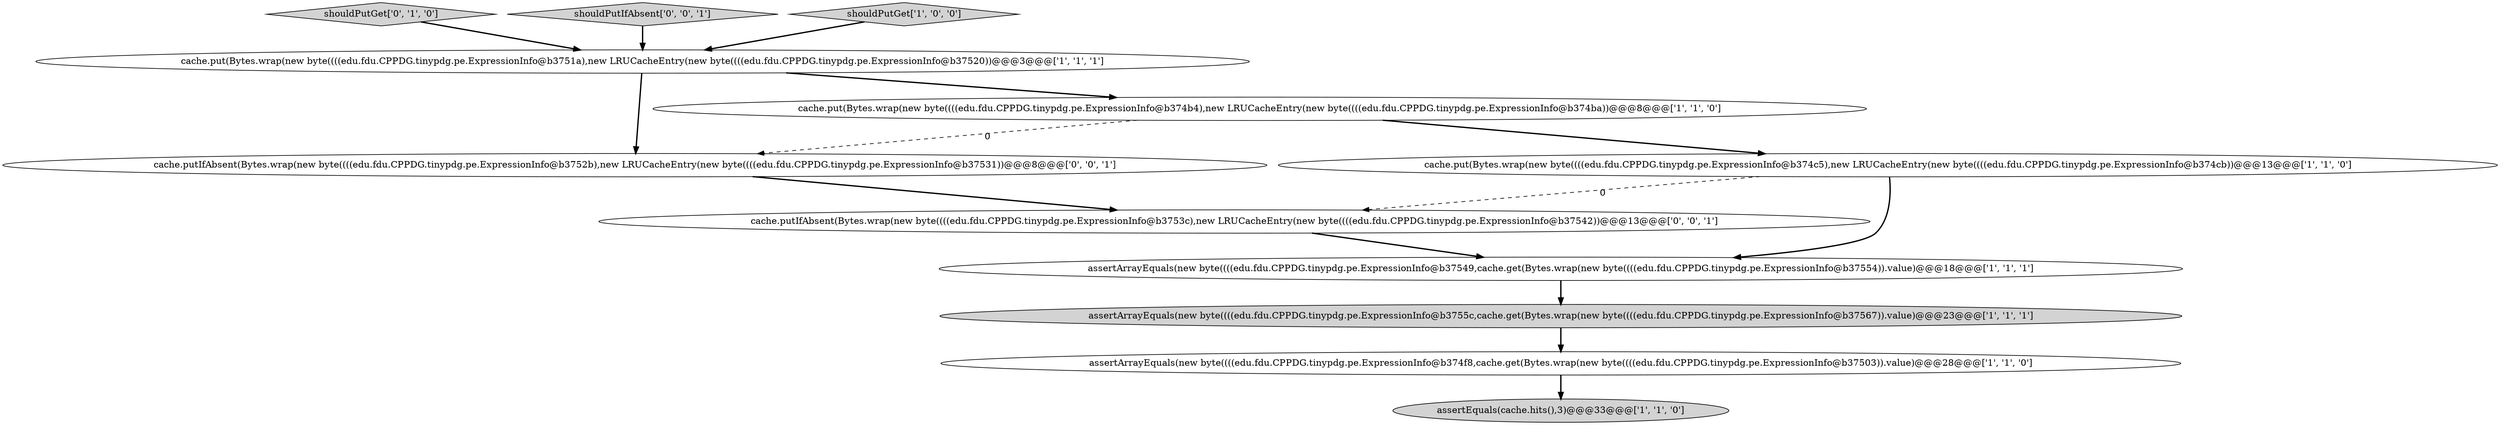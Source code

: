 digraph {
7 [style = filled, label = "assertEquals(cache.hits(),3)@@@33@@@['1', '1', '0']", fillcolor = lightgray, shape = ellipse image = "AAA0AAABBB1BBB"];
5 [style = filled, label = "assertArrayEquals(new byte((((edu.fdu.CPPDG.tinypdg.pe.ExpressionInfo@b374f8,cache.get(Bytes.wrap(new byte((((edu.fdu.CPPDG.tinypdg.pe.ExpressionInfo@b37503)).value)@@@28@@@['1', '1', '0']", fillcolor = white, shape = ellipse image = "AAA0AAABBB1BBB"];
2 [style = filled, label = "cache.put(Bytes.wrap(new byte((((edu.fdu.CPPDG.tinypdg.pe.ExpressionInfo@b3751a),new LRUCacheEntry(new byte((((edu.fdu.CPPDG.tinypdg.pe.ExpressionInfo@b37520))@@@3@@@['1', '1', '1']", fillcolor = white, shape = ellipse image = "AAA0AAABBB1BBB"];
8 [style = filled, label = "shouldPutGet['0', '1', '0']", fillcolor = lightgray, shape = diamond image = "AAA0AAABBB2BBB"];
10 [style = filled, label = "shouldPutIfAbsent['0', '0', '1']", fillcolor = lightgray, shape = diamond image = "AAA0AAABBB3BBB"];
0 [style = filled, label = "cache.put(Bytes.wrap(new byte((((edu.fdu.CPPDG.tinypdg.pe.ExpressionInfo@b374b4),new LRUCacheEntry(new byte((((edu.fdu.CPPDG.tinypdg.pe.ExpressionInfo@b374ba))@@@8@@@['1', '1', '0']", fillcolor = white, shape = ellipse image = "AAA0AAABBB1BBB"];
9 [style = filled, label = "cache.putIfAbsent(Bytes.wrap(new byte((((edu.fdu.CPPDG.tinypdg.pe.ExpressionInfo@b3753c),new LRUCacheEntry(new byte((((edu.fdu.CPPDG.tinypdg.pe.ExpressionInfo@b37542))@@@13@@@['0', '0', '1']", fillcolor = white, shape = ellipse image = "AAA0AAABBB3BBB"];
1 [style = filled, label = "shouldPutGet['1', '0', '0']", fillcolor = lightgray, shape = diamond image = "AAA0AAABBB1BBB"];
11 [style = filled, label = "cache.putIfAbsent(Bytes.wrap(new byte((((edu.fdu.CPPDG.tinypdg.pe.ExpressionInfo@b3752b),new LRUCacheEntry(new byte((((edu.fdu.CPPDG.tinypdg.pe.ExpressionInfo@b37531))@@@8@@@['0', '0', '1']", fillcolor = white, shape = ellipse image = "AAA0AAABBB3BBB"];
4 [style = filled, label = "assertArrayEquals(new byte((((edu.fdu.CPPDG.tinypdg.pe.ExpressionInfo@b37549,cache.get(Bytes.wrap(new byte((((edu.fdu.CPPDG.tinypdg.pe.ExpressionInfo@b37554)).value)@@@18@@@['1', '1', '1']", fillcolor = white, shape = ellipse image = "AAA0AAABBB1BBB"];
6 [style = filled, label = "assertArrayEquals(new byte((((edu.fdu.CPPDG.tinypdg.pe.ExpressionInfo@b3755c,cache.get(Bytes.wrap(new byte((((edu.fdu.CPPDG.tinypdg.pe.ExpressionInfo@b37567)).value)@@@23@@@['1', '1', '1']", fillcolor = lightgray, shape = ellipse image = "AAA0AAABBB1BBB"];
3 [style = filled, label = "cache.put(Bytes.wrap(new byte((((edu.fdu.CPPDG.tinypdg.pe.ExpressionInfo@b374c5),new LRUCacheEntry(new byte((((edu.fdu.CPPDG.tinypdg.pe.ExpressionInfo@b374cb))@@@13@@@['1', '1', '0']", fillcolor = white, shape = ellipse image = "AAA0AAABBB1BBB"];
0->3 [style = bold, label=""];
5->7 [style = bold, label=""];
6->5 [style = bold, label=""];
10->2 [style = bold, label=""];
1->2 [style = bold, label=""];
2->0 [style = bold, label=""];
0->11 [style = dashed, label="0"];
8->2 [style = bold, label=""];
3->9 [style = dashed, label="0"];
11->9 [style = bold, label=""];
4->6 [style = bold, label=""];
3->4 [style = bold, label=""];
2->11 [style = bold, label=""];
9->4 [style = bold, label=""];
}
